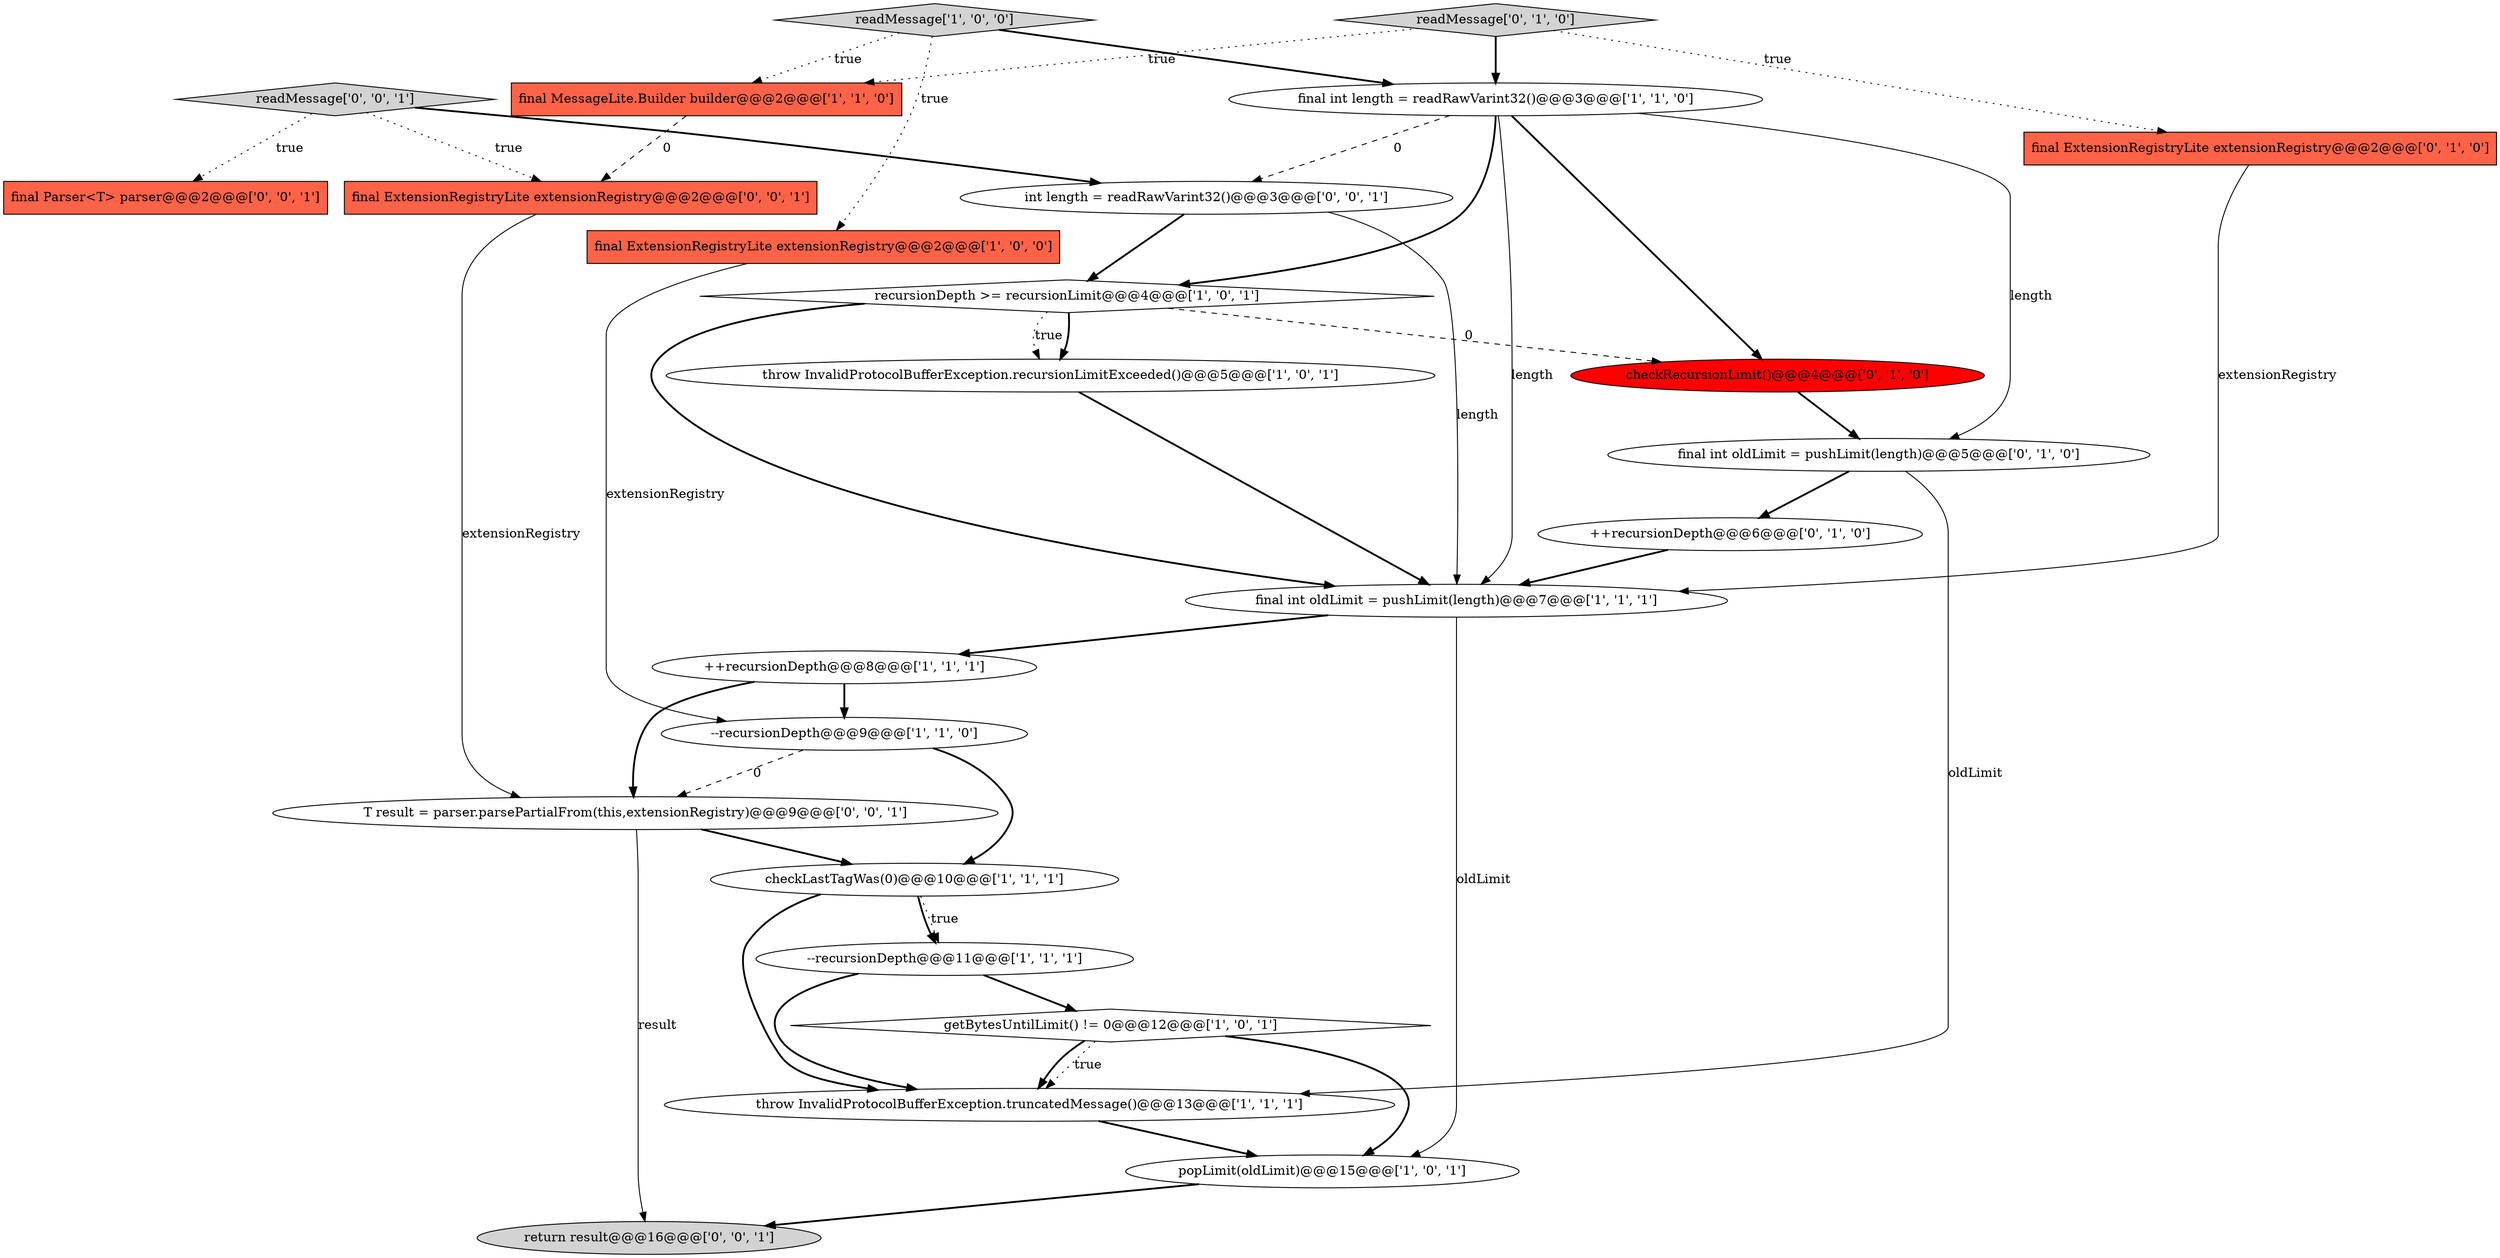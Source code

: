 digraph {
22 [style = filled, label = "final ExtensionRegistryLite extensionRegistry@@@2@@@['0', '0', '1']", fillcolor = tomato, shape = box image = "AAA0AAABBB3BBB"];
14 [style = filled, label = "final ExtensionRegistryLite extensionRegistry@@@2@@@['0', '1', '0']", fillcolor = tomato, shape = box image = "AAA0AAABBB2BBB"];
23 [style = filled, label = "T result = parser.parsePartialFrom(this,extensionRegistry)@@@9@@@['0', '0', '1']", fillcolor = white, shape = ellipse image = "AAA0AAABBB3BBB"];
5 [style = filled, label = "final int oldLimit = pushLimit(length)@@@7@@@['1', '1', '1']", fillcolor = white, shape = ellipse image = "AAA0AAABBB1BBB"];
2 [style = filled, label = "final ExtensionRegistryLite extensionRegistry@@@2@@@['1', '0', '0']", fillcolor = tomato, shape = box image = "AAA0AAABBB1BBB"];
4 [style = filled, label = "--recursionDepth@@@11@@@['1', '1', '1']", fillcolor = white, shape = ellipse image = "AAA0AAABBB1BBB"];
0 [style = filled, label = "recursionDepth >= recursionLimit@@@4@@@['1', '0', '1']", fillcolor = white, shape = diamond image = "AAA0AAABBB1BBB"];
6 [style = filled, label = "--recursionDepth@@@9@@@['1', '1', '0']", fillcolor = white, shape = ellipse image = "AAA0AAABBB1BBB"];
9 [style = filled, label = "popLimit(oldLimit)@@@15@@@['1', '0', '1']", fillcolor = white, shape = ellipse image = "AAA0AAABBB1BBB"];
17 [style = filled, label = "readMessage['0', '1', '0']", fillcolor = lightgray, shape = diamond image = "AAA0AAABBB2BBB"];
20 [style = filled, label = "int length = readRawVarint32()@@@3@@@['0', '0', '1']", fillcolor = white, shape = ellipse image = "AAA0AAABBB3BBB"];
18 [style = filled, label = "++recursionDepth@@@6@@@['0', '1', '0']", fillcolor = white, shape = ellipse image = "AAA0AAABBB2BBB"];
13 [style = filled, label = "final int length = readRawVarint32()@@@3@@@['1', '1', '0']", fillcolor = white, shape = ellipse image = "AAA0AAABBB1BBB"];
24 [style = filled, label = "readMessage['0', '0', '1']", fillcolor = lightgray, shape = diamond image = "AAA0AAABBB3BBB"];
1 [style = filled, label = "getBytesUntilLimit() != 0@@@12@@@['1', '0', '1']", fillcolor = white, shape = diamond image = "AAA0AAABBB1BBB"];
15 [style = filled, label = "checkRecursionLimit()@@@4@@@['0', '1', '0']", fillcolor = red, shape = ellipse image = "AAA1AAABBB2BBB"];
10 [style = filled, label = "readMessage['1', '0', '0']", fillcolor = lightgray, shape = diamond image = "AAA0AAABBB1BBB"];
11 [style = filled, label = "final MessageLite.Builder builder@@@2@@@['1', '1', '0']", fillcolor = tomato, shape = box image = "AAA0AAABBB1BBB"];
21 [style = filled, label = "final Parser<T> parser@@@2@@@['0', '0', '1']", fillcolor = tomato, shape = box image = "AAA0AAABBB3BBB"];
3 [style = filled, label = "throw InvalidProtocolBufferException.recursionLimitExceeded()@@@5@@@['1', '0', '1']", fillcolor = white, shape = ellipse image = "AAA0AAABBB1BBB"];
16 [style = filled, label = "final int oldLimit = pushLimit(length)@@@5@@@['0', '1', '0']", fillcolor = white, shape = ellipse image = "AAA0AAABBB2BBB"];
19 [style = filled, label = "return result@@@16@@@['0', '0', '1']", fillcolor = lightgray, shape = ellipse image = "AAA0AAABBB3BBB"];
8 [style = filled, label = "++recursionDepth@@@8@@@['1', '1', '1']", fillcolor = white, shape = ellipse image = "AAA0AAABBB1BBB"];
12 [style = filled, label = "throw InvalidProtocolBufferException.truncatedMessage()@@@13@@@['1', '1', '1']", fillcolor = white, shape = ellipse image = "AAA0AAABBB1BBB"];
7 [style = filled, label = "checkLastTagWas(0)@@@10@@@['1', '1', '1']", fillcolor = white, shape = ellipse image = "AAA0AAABBB1BBB"];
0->3 [style = bold, label=""];
5->8 [style = bold, label=""];
16->18 [style = bold, label=""];
8->23 [style = bold, label=""];
20->5 [style = solid, label="length"];
2->6 [style = solid, label="extensionRegistry"];
7->12 [style = bold, label=""];
13->20 [style = dashed, label="0"];
20->0 [style = bold, label=""];
11->22 [style = dashed, label="0"];
17->14 [style = dotted, label="true"];
0->15 [style = dashed, label="0"];
8->6 [style = bold, label=""];
7->4 [style = bold, label=""];
16->12 [style = solid, label="oldLimit"];
13->16 [style = solid, label="length"];
12->9 [style = bold, label=""];
15->16 [style = bold, label=""];
1->9 [style = bold, label=""];
22->23 [style = solid, label="extensionRegistry"];
5->9 [style = solid, label="oldLimit"];
24->20 [style = bold, label=""];
3->5 [style = bold, label=""];
10->13 [style = bold, label=""];
10->11 [style = dotted, label="true"];
10->2 [style = dotted, label="true"];
24->22 [style = dotted, label="true"];
13->5 [style = solid, label="length"];
18->5 [style = bold, label=""];
1->12 [style = dotted, label="true"];
7->4 [style = dotted, label="true"];
6->23 [style = dashed, label="0"];
14->5 [style = solid, label="extensionRegistry"];
1->12 [style = bold, label=""];
4->12 [style = bold, label=""];
9->19 [style = bold, label=""];
4->1 [style = bold, label=""];
17->13 [style = bold, label=""];
13->15 [style = bold, label=""];
23->7 [style = bold, label=""];
0->3 [style = dotted, label="true"];
6->7 [style = bold, label=""];
23->19 [style = solid, label="result"];
24->21 [style = dotted, label="true"];
0->5 [style = bold, label=""];
13->0 [style = bold, label=""];
17->11 [style = dotted, label="true"];
}

